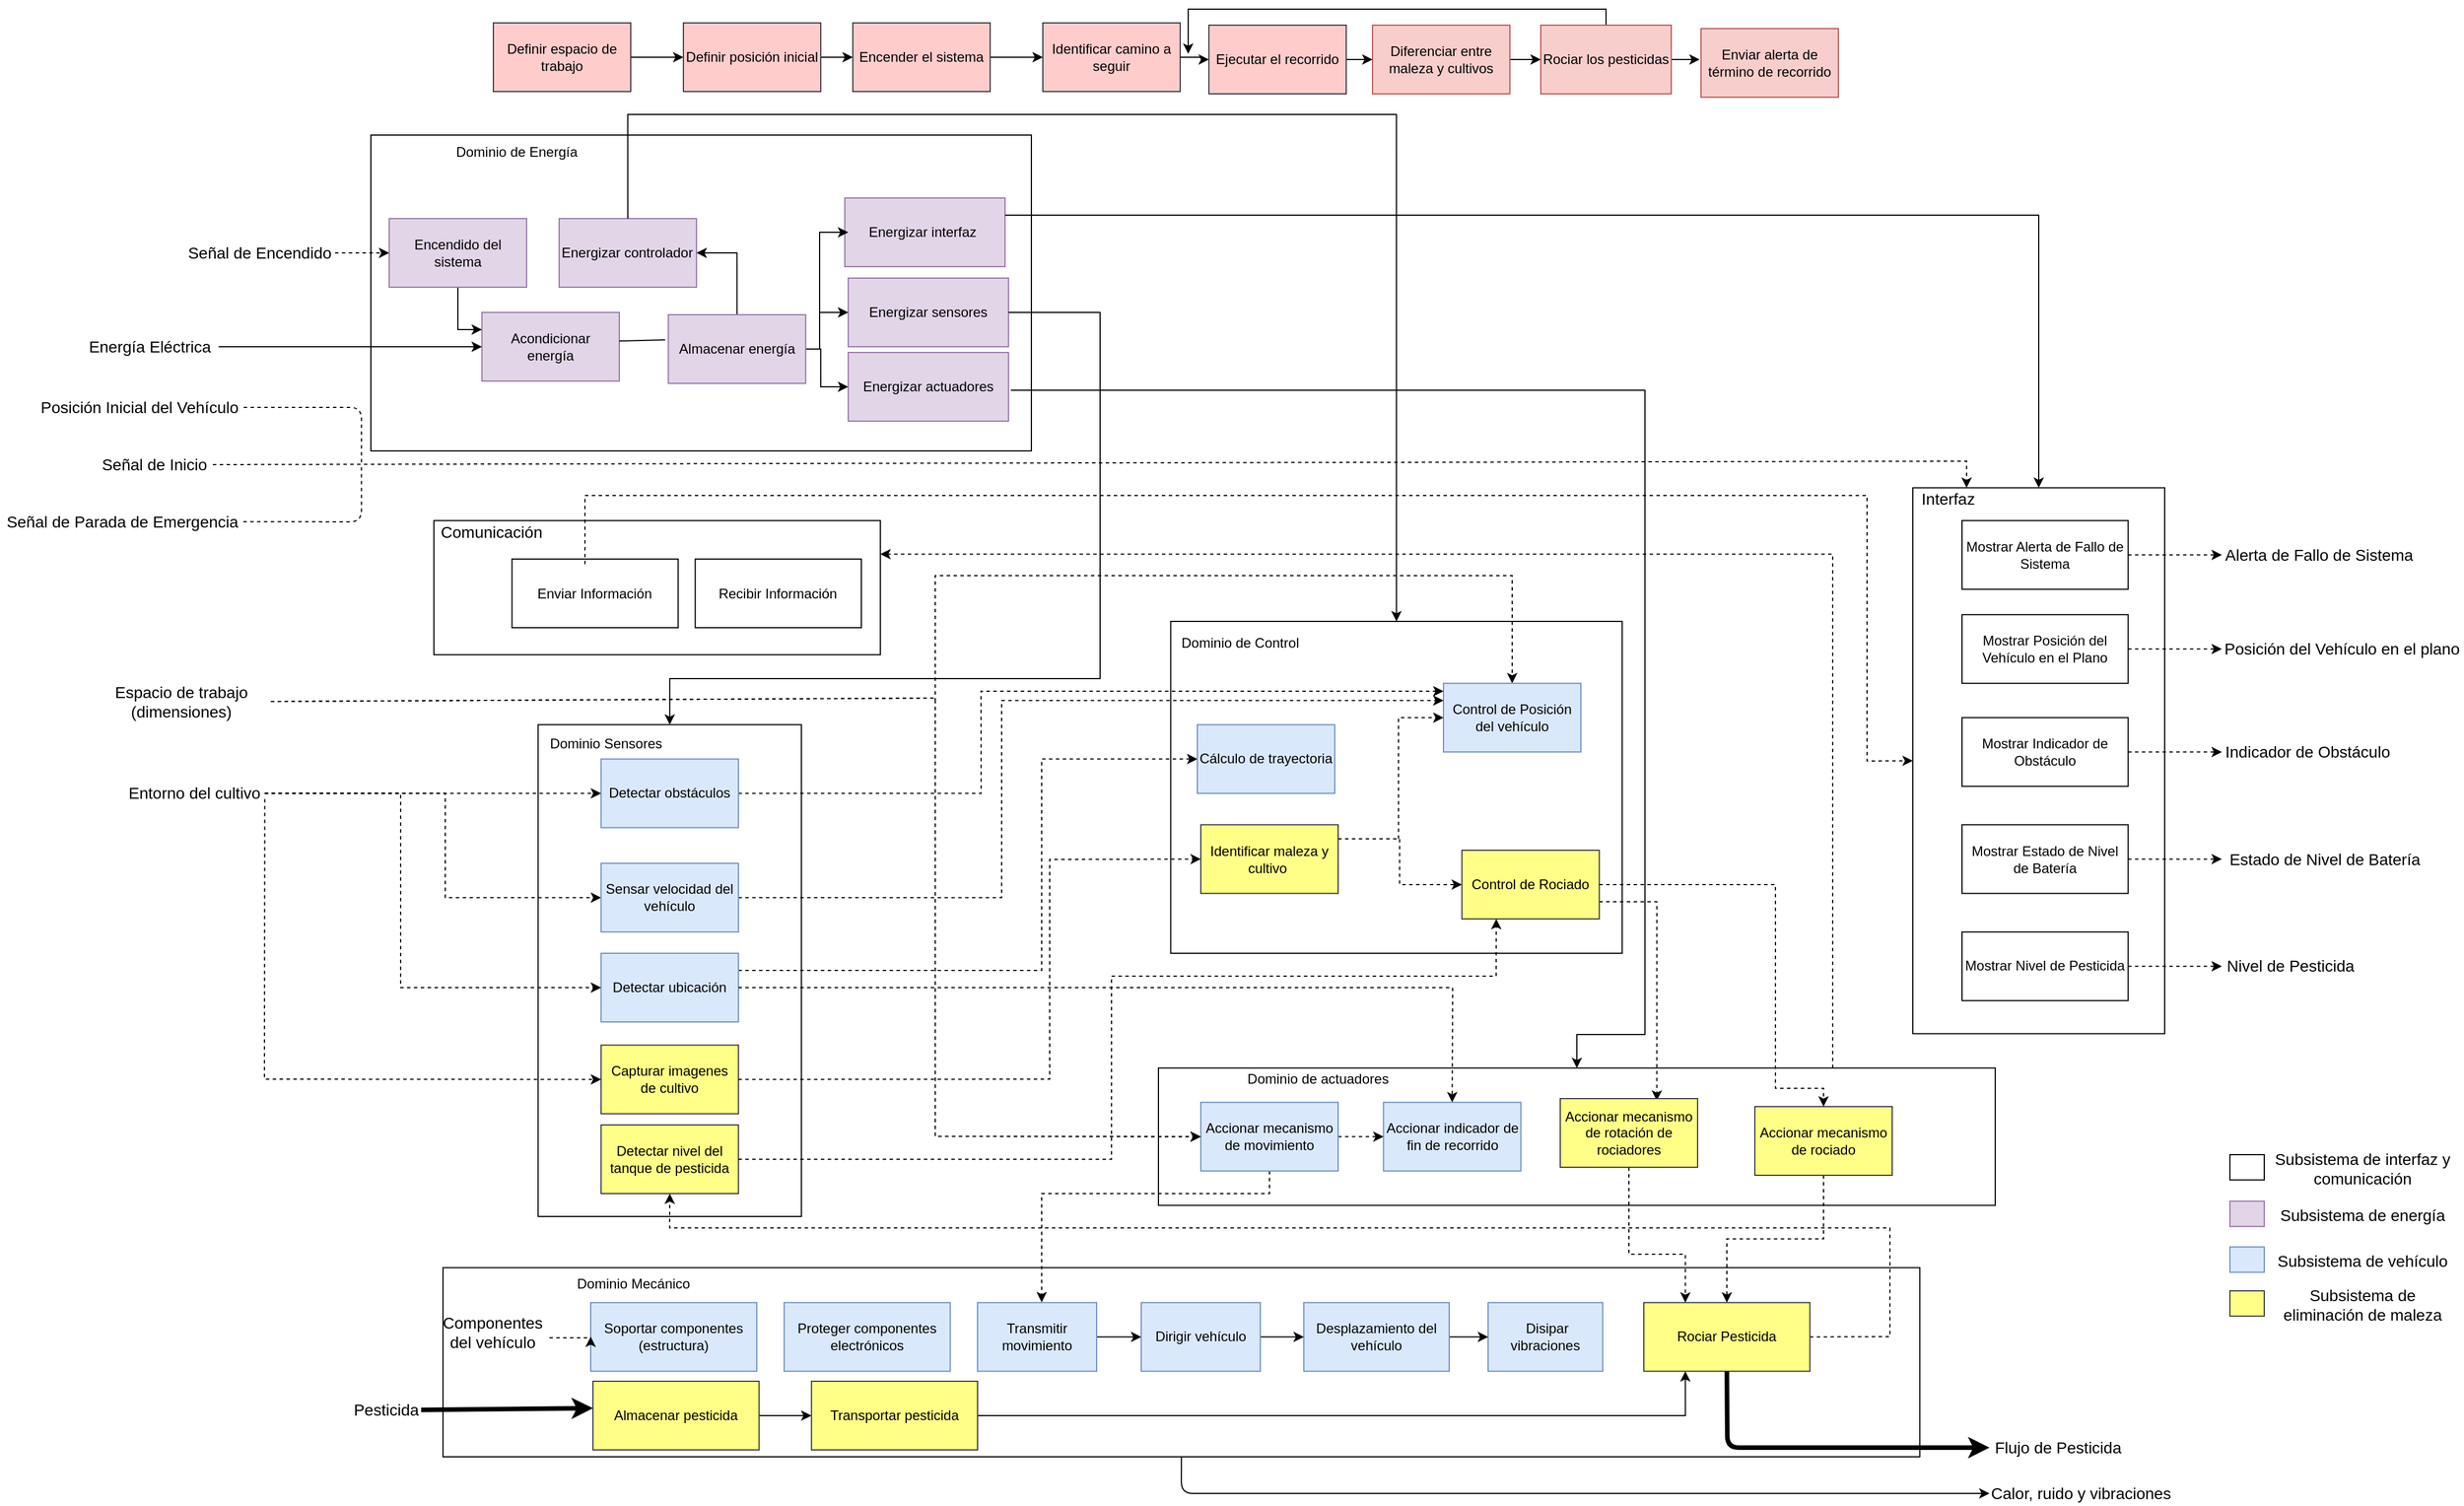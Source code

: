 <mxfile>
    <diagram id="xcDmyZvfscCThR9mes15" name="Page-1">
        <mxGraphModel dx="5467" dy="3440" grid="0" gridSize="10" guides="1" tooltips="1" connect="1" arrows="1" fold="1" page="1" pageScale="1" pageWidth="2336" pageHeight="1654" math="0" shadow="0">
            <root>
                <mxCell id="0"/>
                <mxCell id="1" parent="0"/>
                <mxCell id="22" value="" style="whiteSpace=wrap;html=1;fillColor=none;fontColor=#000000;" parent="1" vertex="1">
                    <mxGeometry x="446" y="1314.76" width="1290.12" height="165.24" as="geometry"/>
                </mxCell>
                <mxCell id="GMVJKWx3nVJiayQFcU2y-21" value="" style="rounded=0;whiteSpace=wrap;html=1;fontColor=#000000;" parent="1" vertex="1">
                    <mxGeometry x="1081.72" y="750" width="394.4" height="290" as="geometry"/>
                </mxCell>
                <mxCell id="137" style="edgeStyle=orthogonalEdgeStyle;rounded=0;orthogonalLoop=1;jettySize=auto;html=1;entryX=1;entryY=0.25;entryDx=0;entryDy=0;endArrow=classic;endFill=1;dashed=1;fontColor=#000000;" parent="1" source="2" target="xQzbbyP8b-qCSZpWFhyt-74" edge="1">
                    <mxGeometry relative="1" as="geometry">
                        <Array as="points">
                            <mxPoint x="1660" y="691"/>
                        </Array>
                    </mxGeometry>
                </mxCell>
                <mxCell id="2" value="" style="rounded=0;whiteSpace=wrap;html=1;fontColor=#000000;" parent="1" vertex="1">
                    <mxGeometry x="1071" y="1140.26" width="731" height="120" as="geometry"/>
                </mxCell>
                <mxCell id="87" style="edgeStyle=orthogonalEdgeStyle;rounded=0;orthogonalLoop=1;jettySize=auto;html=1;dashed=1;strokeWidth=1;endArrow=classic;endFill=1;entryX=0.5;entryY=0;entryDx=0;entryDy=0;fontColor=#000000;" parent="1" target="3" edge="1">
                    <mxGeometry relative="1" as="geometry">
                        <Array as="points">
                            <mxPoint x="876" y="710"/>
                            <mxPoint x="1380" y="710"/>
                        </Array>
                        <mxPoint x="876" y="820" as="sourcePoint"/>
                    </mxGeometry>
                </mxCell>
                <mxCell id="3" value="Control de Posición del vehículo" style="rounded=0;whiteSpace=wrap;html=1;fillColor=#dae8fc;strokeColor=#6c8ebf;fontColor=#000000;" parent="1" vertex="1">
                    <mxGeometry x="1320.0" y="804.12" width="120" height="60" as="geometry"/>
                </mxCell>
                <mxCell id="6" style="edgeStyle=orthogonalEdgeStyle;rounded=0;orthogonalLoop=1;jettySize=auto;html=1;entryX=0;entryY=0.5;entryDx=0;entryDy=0;dashed=1;fontColor=#000000;" parent="1" target="3" edge="1">
                    <mxGeometry relative="1" as="geometry">
                        <mxPoint x="1280.72" y="940" as="sourcePoint"/>
                        <Array as="points">
                            <mxPoint x="1281" y="834"/>
                        </Array>
                    </mxGeometry>
                </mxCell>
                <mxCell id="8" style="edgeStyle=orthogonalEdgeStyle;rounded=0;orthogonalLoop=1;jettySize=auto;html=1;entryX=0;entryY=0.5;entryDx=0;entryDy=0;dashed=1;fontColor=#000000;" parent="1" source="9" target="12" edge="1">
                    <mxGeometry relative="1" as="geometry">
                        <Array as="points">
                            <mxPoint x="1281.72" y="940"/>
                            <mxPoint x="1281.72" y="980"/>
                        </Array>
                    </mxGeometry>
                </mxCell>
                <mxCell id="9" value="Identificar maleza y cultivo&amp;nbsp;" style="rounded=0;whiteSpace=wrap;html=1;fillColor=#ffff88;strokeColor=#36393d;fontColor=#000000;" parent="1" vertex="1">
                    <mxGeometry x="1108" y="927.71" width="120" height="60" as="geometry"/>
                </mxCell>
                <mxCell id="11" value="Dominio de Control&lt;br&gt;" style="text;html=1;align=center;verticalAlign=middle;resizable=0;points=[];autosize=1;fontColor=#000000;" parent="1" vertex="1">
                    <mxGeometry x="1081.72" y="759.15" width="120" height="20" as="geometry"/>
                </mxCell>
                <mxCell id="170" style="edgeStyle=orthogonalEdgeStyle;rounded=0;orthogonalLoop=1;jettySize=auto;html=1;exitX=1;exitY=0.75;exitDx=0;exitDy=0;entryX=0.703;entryY=0.031;entryDx=0;entryDy=0;entryPerimeter=0;dashed=1;fontColor=#000000;" parent="1" source="12" target="166" edge="1">
                    <mxGeometry relative="1" as="geometry"/>
                </mxCell>
                <mxCell id="12" value="Control de Rociado" style="rounded=0;whiteSpace=wrap;html=1;fillColor=#ffff88;strokeColor=#36393d;fontColor=#000000;" parent="1" vertex="1">
                    <mxGeometry x="1336.12" y="950" width="120" height="60" as="geometry"/>
                </mxCell>
                <mxCell id="TbavfHPHpZ2KASNAtm9h-14" value="" style="rounded=0;whiteSpace=wrap;html=1;fontColor=#000000;" parent="1" vertex="1">
                    <mxGeometry x="383" y="325" width="577" height="276" as="geometry"/>
                </mxCell>
                <mxCell id="TbavfHPHpZ2KASNAtm9h-15" value="" style="rounded=0;whiteSpace=wrap;html=1;fillColor=#e1d5e7;strokeColor=#9673a6;fontColor=#000000;" parent="1" vertex="1">
                    <mxGeometry x="480.0" y="480" width="120" height="60" as="geometry"/>
                </mxCell>
                <mxCell id="207" style="edgeStyle=orthogonalEdgeStyle;rounded=0;orthogonalLoop=1;jettySize=auto;html=1;entryX=0;entryY=0.5;entryDx=0;entryDy=0;fontColor=#000000;" parent="1" source="14" target="206" edge="1">
                    <mxGeometry relative="1" as="geometry"/>
                </mxCell>
                <mxCell id="14" value="Almacenar pesticida" style="rounded=0;whiteSpace=wrap;html=1;fillColor=#ffff88;strokeColor=#36393d;fontColor=#000000;" parent="1" vertex="1">
                    <mxGeometry x="577.003" y="1414" width="145.116" height="60" as="geometry"/>
                </mxCell>
                <mxCell id="16" value="&amp;nbsp;Disipar vibraciones" style="rounded=0;whiteSpace=wrap;html=1;fillColor=#dae8fc;strokeColor=#6c8ebf;fontColor=#000000;" parent="1" vertex="1">
                    <mxGeometry x="1359" y="1345.26" width="100.12" height="60" as="geometry"/>
                </mxCell>
                <mxCell id="17" value="Dominio Mecánico" style="text;html=1;align=center;verticalAlign=middle;resizable=0;points=[];autosize=1;fontColor=#000000;" parent="1" vertex="1">
                    <mxGeometry x="557.44" y="1319" width="110" height="20" as="geometry"/>
                </mxCell>
                <mxCell id="TbavfHPHpZ2KASNAtm9h-18" value="Acondicionar energía" style="text;html=1;align=center;verticalAlign=middle;whiteSpace=wrap;rounded=0;fontColor=#000000;" parent="1" vertex="1">
                    <mxGeometry x="490.0" y="480" width="100" height="60" as="geometry"/>
                </mxCell>
                <mxCell id="AOyavi5wDvOweeHl5Daa-19" value="Energizar controlador" style="rounded=0;whiteSpace=wrap;html=1;fillColor=#e1d5e7;strokeColor=#9673a6;fontColor=#000000;" parent="1" vertex="1">
                    <mxGeometry x="547.44" y="398" width="120" height="60" as="geometry"/>
                </mxCell>
                <mxCell id="AOyavi5wDvOweeHl5Daa-20" value="" style="rounded=0;whiteSpace=wrap;html=1;fillColor=#e1d5e7;strokeColor=#9673a6;fontColor=#000000;" parent="1" vertex="1">
                    <mxGeometry x="797.0" y="380" width="140" height="60" as="geometry"/>
                </mxCell>
                <mxCell id="AOyavi5wDvOweeHl5Daa-21" value="" style="rounded=0;whiteSpace=wrap;html=1;fillColor=#e1d5e7;strokeColor=#9673a6;fontColor=#000000;" parent="1" vertex="1">
                    <mxGeometry x="800.0" y="515" width="140" height="60" as="geometry"/>
                </mxCell>
                <mxCell id="GMVJKWx3nVJiayQFcU2y-22" value="Dominio de actuadores" style="text;html=1;align=center;verticalAlign=middle;resizable=0;points=[];autosize=1;fontColor=#000000;" parent="1" vertex="1">
                    <mxGeometry x="1140.0" y="1140.26" width="140" height="20" as="geometry"/>
                </mxCell>
                <mxCell id="203" style="edgeStyle=orthogonalEdgeStyle;rounded=0;orthogonalLoop=1;jettySize=auto;html=1;fontColor=#000000;" parent="1" source="21" target="202" edge="1">
                    <mxGeometry relative="1" as="geometry"/>
                </mxCell>
                <mxCell id="21" value="Transmitir movimiento" style="rounded=0;whiteSpace=wrap;html=1;fillColor=#dae8fc;strokeColor=#6c8ebf;fontColor=#000000;" parent="1" vertex="1">
                    <mxGeometry x="913" y="1345.26" width="104" height="60" as="geometry"/>
                </mxCell>
                <mxCell id="AOyavi5wDvOweeHl5Daa-27" value="" style="endArrow=none;html=1;fontColor=#000000;" parent="1" edge="1">
                    <mxGeometry width="50" height="50" relative="1" as="geometry">
                        <mxPoint x="600.0" y="505" as="sourcePoint"/>
                        <mxPoint x="640.0" y="504" as="targetPoint"/>
                    </mxGeometry>
                </mxCell>
                <mxCell id="AOyavi5wDvOweeHl5Daa-28" value="Energizar interfaz" style="text;html=1;align=center;verticalAlign=middle;whiteSpace=wrap;rounded=0;fontColor=#000000;" parent="1" vertex="1">
                    <mxGeometry x="800.0" y="380" width="130" height="60" as="geometry"/>
                </mxCell>
                <mxCell id="AOyavi5wDvOweeHl5Daa-30" value="Energizar actuadores" style="text;html=1;align=center;verticalAlign=middle;whiteSpace=wrap;rounded=0;fontColor=#000000;" parent="1" vertex="1">
                    <mxGeometry x="810.0" y="520" width="120" height="50" as="geometry"/>
                </mxCell>
                <mxCell id="AOyavi5wDvOweeHl5Daa-35" value="" style="rounded=0;whiteSpace=wrap;html=1;fontColor=#000000;" parent="1" vertex="1">
                    <mxGeometry x="800.0" y="450" width="140" height="60" as="geometry"/>
                </mxCell>
                <mxCell id="AOyavi5wDvOweeHl5Daa-36" value="Energizar sensores" style="text;html=1;strokeColor=#9673a6;fillColor=#e1d5e7;align=center;verticalAlign=middle;whiteSpace=wrap;rounded=0;fontColor=#000000;" parent="1" vertex="1">
                    <mxGeometry x="800.0" y="450" width="140" height="60" as="geometry"/>
                </mxCell>
                <mxCell id="168" style="edgeStyle=orthogonalEdgeStyle;rounded=0;orthogonalLoop=1;jettySize=auto;html=1;dashed=1;fontColor=#000000;" parent="1" source="GMVJKWx3nVJiayQFcU2y-32" target="50" edge="1">
                    <mxGeometry relative="1" as="geometry"/>
                </mxCell>
                <mxCell id="GMVJKWx3nVJiayQFcU2y-32" value="Accionar mecanismo de rociado" style="rounded=0;whiteSpace=wrap;html=1;fillColor=#ffff88;strokeColor=#36393d;fontColor=#000000;" parent="1" vertex="1">
                    <mxGeometry x="1592" y="1174" width="120" height="60" as="geometry"/>
                </mxCell>
                <mxCell id="174" style="edgeStyle=orthogonalEdgeStyle;rounded=0;orthogonalLoop=1;jettySize=auto;html=1;entryX=0;entryY=0.5;entryDx=0;entryDy=0;fontColor=#000000;" parent="1" source="AOyavi5wDvOweeHl5Daa-37" target="AOyavi5wDvOweeHl5Daa-28" edge="1">
                    <mxGeometry relative="1" as="geometry">
                        <Array as="points">
                            <mxPoint x="775" y="512"/>
                            <mxPoint x="775" y="410"/>
                        </Array>
                    </mxGeometry>
                </mxCell>
                <mxCell id="175" style="edgeStyle=orthogonalEdgeStyle;rounded=0;orthogonalLoop=1;jettySize=auto;html=1;exitX=1;exitY=0.5;exitDx=0;exitDy=0;entryX=0;entryY=0.5;entryDx=0;entryDy=0;fontColor=#000000;" parent="1" source="AOyavi5wDvOweeHl5Daa-37" target="AOyavi5wDvOweeHl5Daa-36" edge="1">
                    <mxGeometry relative="1" as="geometry">
                        <Array as="points">
                            <mxPoint x="775" y="512"/>
                            <mxPoint x="775" y="480"/>
                        </Array>
                    </mxGeometry>
                </mxCell>
                <mxCell id="176" style="edgeStyle=orthogonalEdgeStyle;rounded=0;orthogonalLoop=1;jettySize=auto;html=1;exitX=1;exitY=0.5;exitDx=0;exitDy=0;entryX=0;entryY=0.5;entryDx=0;entryDy=0;fontColor=#000000;" parent="1" source="AOyavi5wDvOweeHl5Daa-37" target="AOyavi5wDvOweeHl5Daa-21" edge="1">
                    <mxGeometry relative="1" as="geometry">
                        <Array as="points">
                            <mxPoint x="776" y="512"/>
                            <mxPoint x="776" y="545"/>
                        </Array>
                    </mxGeometry>
                </mxCell>
                <mxCell id="177" style="edgeStyle=orthogonalEdgeStyle;rounded=0;orthogonalLoop=1;jettySize=auto;html=1;exitX=0.5;exitY=0;exitDx=0;exitDy=0;entryX=1;entryY=0.5;entryDx=0;entryDy=0;fontColor=#000000;" parent="1" source="AOyavi5wDvOweeHl5Daa-37" target="AOyavi5wDvOweeHl5Daa-19" edge="1">
                    <mxGeometry relative="1" as="geometry"/>
                </mxCell>
                <mxCell id="AOyavi5wDvOweeHl5Daa-37" value="Almacenar energía" style="text;html=1;strokeColor=#9673a6;fillColor=#e1d5e7;align=center;verticalAlign=middle;whiteSpace=wrap;rounded=0;fontColor=#000000;" parent="1" vertex="1">
                    <mxGeometry x="642.83" y="482" width="120" height="60" as="geometry"/>
                </mxCell>
                <mxCell id="GMVJKWx3nVJiayQFcU2y-33" value="Accionar indicador de fin de recorrido" style="rounded=0;whiteSpace=wrap;html=1;fillColor=#dae8fc;strokeColor=#6c8ebf;fontColor=#000000;" parent="1" vertex="1">
                    <mxGeometry x="1267.61" y="1170.26" width="120" height="60" as="geometry"/>
                </mxCell>
                <mxCell id="AOyavi5wDvOweeHl5Daa-41" value="Dominio de Energía" style="text;html=1;align=center;verticalAlign=middle;resizable=0;points=[];autosize=1;fontColor=#000000;" parent="1" vertex="1">
                    <mxGeometry x="450.0" y="330" width="120" height="20" as="geometry"/>
                </mxCell>
                <mxCell id="AOyavi5wDvOweeHl5Daa-45" style="edgeStyle=orthogonalEdgeStyle;rounded=0;orthogonalLoop=1;jettySize=auto;html=1;entryX=0.5;entryY=0;entryDx=0;entryDy=0;exitX=1;exitY=0.25;exitDx=0;exitDy=0;fontColor=#000000;" parent="1" source="AOyavi5wDvOweeHl5Daa-20" target="95" edge="1">
                    <mxGeometry relative="1" as="geometry">
                        <mxPoint x="931.61" y="295" as="sourcePoint"/>
                        <mxPoint x="1041.61" y="295" as="targetPoint"/>
                    </mxGeometry>
                </mxCell>
                <mxCell id="xQzbbyP8b-qCSZpWFhyt-74" value="" style="rounded=0;whiteSpace=wrap;html=1;strokeWidth=1;glass=0;fontColor=#000000;" parent="1" vertex="1">
                    <mxGeometry x="438.06" y="661.89" width="390" height="117.26" as="geometry"/>
                </mxCell>
                <mxCell id="xQzbbyP8b-qCSZpWFhyt-81" value="&lt;font style=&quot;font-size: 14px&quot;&gt;Comunicación&lt;/font&gt;" style="text;html=1;strokeColor=none;fillColor=none;align=center;verticalAlign=middle;whiteSpace=wrap;rounded=0;fontColor=#000000;" parent="1" vertex="1">
                    <mxGeometry x="438.06" y="661.89" width="100.91" height="20" as="geometry"/>
                </mxCell>
                <mxCell id="xQzbbyP8b-qCSZpWFhyt-82" value="Enviar Información" style="rounded=0;whiteSpace=wrap;html=1;fontColor=#000000;" parent="1" vertex="1">
                    <mxGeometry x="506.275" y="695.52" width="145.116" height="60" as="geometry"/>
                </mxCell>
                <mxCell id="xQzbbyP8b-qCSZpWFhyt-85" value="Recibir Información" style="rounded=0;whiteSpace=wrap;html=1;fontColor=#000000;" parent="1" vertex="1">
                    <mxGeometry x="666.333" y="695.52" width="145.116" height="60" as="geometry"/>
                </mxCell>
                <mxCell id="AOyavi5wDvOweeHl5Daa-46" style="edgeStyle=orthogonalEdgeStyle;rounded=0;orthogonalLoop=1;jettySize=auto;html=1;entryX=0.5;entryY=0;entryDx=0;entryDy=0;exitX=1;exitY=0.5;exitDx=0;exitDy=0;fontColor=#000000;" parent="1" source="AOyavi5wDvOweeHl5Daa-36" target="xQzbbyP8b-qCSZpWFhyt-102" edge="1">
                    <mxGeometry relative="1" as="geometry">
                        <mxPoint x="1000" y="380" as="sourcePoint"/>
                        <mxPoint x="1045.11" y="370" as="targetPoint"/>
                        <Array as="points">
                            <mxPoint x="1020" y="800"/>
                            <mxPoint x="644" y="800"/>
                        </Array>
                    </mxGeometry>
                </mxCell>
                <mxCell id="AOyavi5wDvOweeHl5Daa-47" style="edgeStyle=orthogonalEdgeStyle;rounded=0;orthogonalLoop=1;jettySize=auto;html=1;entryX=0.5;entryY=0;entryDx=0;entryDy=0;fontColor=#000000;" parent="1" target="2" edge="1">
                    <mxGeometry relative="1" as="geometry">
                        <mxPoint x="942" y="548" as="sourcePoint"/>
                        <mxPoint x="1045.11" y="430" as="targetPoint"/>
                        <Array as="points">
                            <mxPoint x="1496" y="548"/>
                            <mxPoint x="1496" y="1111"/>
                            <mxPoint x="1437" y="1111"/>
                        </Array>
                    </mxGeometry>
                </mxCell>
                <mxCell id="AOyavi5wDvOweeHl5Daa-48" style="edgeStyle=orthogonalEdgeStyle;rounded=0;orthogonalLoop=1;jettySize=auto;html=1;exitX=0.5;exitY=0;exitDx=0;exitDy=0;entryX=0.5;entryY=0;entryDx=0;entryDy=0;fontColor=#000000;" parent="1" source="AOyavi5wDvOweeHl5Daa-19" target="GMVJKWx3nVJiayQFcU2y-21" edge="1">
                    <mxGeometry relative="1" as="geometry">
                        <mxPoint x="945.11" y="440" as="sourcePoint"/>
                        <mxPoint x="602.11" y="200" as="targetPoint"/>
                        <Array as="points">
                            <mxPoint x="607" y="307"/>
                            <mxPoint x="1279" y="307"/>
                        </Array>
                    </mxGeometry>
                </mxCell>
                <mxCell id="xQzbbyP8b-qCSZpWFhyt-123" value="" style="edgeStyle=orthogonalEdgeStyle;rounded=0;orthogonalLoop=1;jettySize=auto;html=1;fontColor=#000000;" parent="1" source="AOyavi5wDvOweeHl5Daa-57" target="AOyavi5wDvOweeHl5Daa-62" edge="1">
                    <mxGeometry relative="1" as="geometry"/>
                </mxCell>
                <mxCell id="AOyavi5wDvOweeHl5Daa-51" value="Identificar camino a seguir" style="rounded=0;whiteSpace=wrap;html=1;fillColor=#ffcccc;strokeColor=#36393d;fontColor=#000000;" parent="1" vertex="1">
                    <mxGeometry x="970" y="227" width="120" height="60" as="geometry"/>
                </mxCell>
                <mxCell id="xQzbbyP8b-qCSZpWFhyt-102" value="" style="rounded=0;whiteSpace=wrap;html=1;fontColor=#000000;" parent="1" vertex="1">
                    <mxGeometry x="529.1" y="840.26" width="230" height="429.74" as="geometry"/>
                </mxCell>
                <mxCell id="xQzbbyP8b-qCSZpWFhyt-103" value="Dominio Sensores" style="text;html=1;strokeColor=none;fillColor=none;align=center;verticalAlign=middle;whiteSpace=wrap;rounded=0;fontColor=#000000;" parent="1" vertex="1">
                    <mxGeometry x="535.4" y="846.59" width="107.43" height="20" as="geometry"/>
                </mxCell>
                <mxCell id="xQzbbyP8b-qCSZpWFhyt-104" value="Capturar imagenes de cultivo" style="rounded=0;whiteSpace=wrap;html=1;fillColor=#ffff88;strokeColor=#36393d;fontColor=#000000;" parent="1" vertex="1">
                    <mxGeometry x="584.1" y="1120.26" width="120" height="60" as="geometry"/>
                </mxCell>
                <mxCell id="194" style="edgeStyle=orthogonalEdgeStyle;rounded=0;orthogonalLoop=1;jettySize=auto;html=1;exitX=1;exitY=0.25;exitDx=0;exitDy=0;entryX=0;entryY=0.5;entryDx=0;entryDy=0;dashed=1;fontColor=#000000;" parent="1" source="xQzbbyP8b-qCSZpWFhyt-105" target="191" edge="1">
                    <mxGeometry relative="1" as="geometry">
                        <Array as="points">
                            <mxPoint x="969" y="1055"/>
                            <mxPoint x="969" y="870"/>
                        </Array>
                    </mxGeometry>
                </mxCell>
                <mxCell id="xQzbbyP8b-qCSZpWFhyt-105" value="Detectar ubicación" style="rounded=0;whiteSpace=wrap;html=1;fillColor=#dae8fc;strokeColor=#6c8ebf;fontColor=#000000;" parent="1" vertex="1">
                    <mxGeometry x="584.1" y="1040" width="120" height="60" as="geometry"/>
                </mxCell>
                <mxCell id="xQzbbyP8b-qCSZpWFhyt-106" value="" style="endArrow=classic;html=1;dashed=1;exitX=1;exitY=0.5;exitDx=0;exitDy=0;rounded=0;endFill=1;fontColor=#000000;" parent="1" source="74" edge="1">
                    <mxGeometry width="50" height="50" relative="1" as="geometry">
                        <mxPoint x="726.12" y="900.26" as="sourcePoint"/>
                        <mxPoint x="1320" y="811" as="targetPoint"/>
                        <Array as="points">
                            <mxPoint x="916.12" y="900.26"/>
                            <mxPoint x="916" y="811"/>
                        </Array>
                    </mxGeometry>
                </mxCell>
                <mxCell id="xQzbbyP8b-qCSZpWFhyt-107" value="" style="endArrow=classic;html=1;dashed=1;entryX=0.5;entryY=0;entryDx=0;entryDy=0;exitX=1;exitY=0.5;exitDx=0;exitDy=0;rounded=0;fontColor=#000000;" parent="1" source="xQzbbyP8b-qCSZpWFhyt-105" target="GMVJKWx3nVJiayQFcU2y-33" edge="1">
                    <mxGeometry width="50" height="50" relative="1" as="geometry">
                        <mxPoint x="719.1" y="1080.26" as="sourcePoint"/>
                        <mxPoint x="742.1" y="1080.26" as="targetPoint"/>
                        <Array as="points">
                            <mxPoint x="1328" y="1070"/>
                        </Array>
                    </mxGeometry>
                </mxCell>
                <mxCell id="xQzbbyP8b-qCSZpWFhyt-110" value="Detectar nivel del tanque de pesticida" style="rounded=0;whiteSpace=wrap;html=1;fillColor=#ffff88;strokeColor=#36393d;fontColor=#000000;" parent="1" vertex="1">
                    <mxGeometry x="584.1" y="1190" width="120" height="60" as="geometry"/>
                </mxCell>
                <mxCell id="xQzbbyP8b-qCSZpWFhyt-111" value="" style="endArrow=classic;html=1;dashed=1;exitX=1;exitY=0.5;exitDx=0;exitDy=0;entryX=0.25;entryY=1;entryDx=0;entryDy=0;rounded=0;fontColor=#000000;" parent="1" source="xQzbbyP8b-qCSZpWFhyt-110" target="12" edge="1">
                    <mxGeometry width="50" height="50" relative="1" as="geometry">
                        <mxPoint x="759.1" y="1170.26" as="sourcePoint"/>
                        <mxPoint x="1306.12" y="880.26" as="targetPoint"/>
                        <Array as="points">
                            <mxPoint x="1030" y="1220"/>
                            <mxPoint x="1030" y="1060"/>
                            <mxPoint x="1366" y="1060"/>
                        </Array>
                    </mxGeometry>
                </mxCell>
                <mxCell id="xQzbbyP8b-qCSZpWFhyt-112" value="" style="endArrow=classic;html=1;dashed=1;entryX=0;entryY=0.5;entryDx=0;entryDy=0;exitX=1;exitY=0.75;exitDx=0;exitDy=0;rounded=0;fontColor=#000000;" parent="1" source="68" target="xQzbbyP8b-qCSZpWFhyt-104" edge="1">
                    <mxGeometry width="50" height="50" relative="1" as="geometry">
                        <mxPoint x="382" y="1150" as="sourcePoint"/>
                        <mxPoint x="559.1" y="990.26" as="targetPoint"/>
                        <Array as="points">
                            <mxPoint x="290" y="1150"/>
                        </Array>
                    </mxGeometry>
                </mxCell>
                <mxCell id="xQzbbyP8b-qCSZpWFhyt-115" value="" style="endArrow=classic;html=1;dashed=1;entryX=0.5;entryY=1;entryDx=0;entryDy=0;exitX=1;exitY=0.5;exitDx=0;exitDy=0;rounded=0;fontColor=#000000;" parent="1" source="50" target="xQzbbyP8b-qCSZpWFhyt-110" edge="1">
                    <mxGeometry width="50" height="50" relative="1" as="geometry">
                        <mxPoint x="471.67" y="1170.26" as="sourcePoint"/>
                        <mxPoint x="559.1" y="1170.26" as="targetPoint"/>
                        <Array as="points">
                            <mxPoint x="1710" y="1375"/>
                            <mxPoint x="1710" y="1280"/>
                            <mxPoint x="644" y="1280"/>
                        </Array>
                    </mxGeometry>
                </mxCell>
                <mxCell id="164" style="edgeStyle=orthogonalEdgeStyle;rounded=0;orthogonalLoop=1;jettySize=auto;html=1;exitX=1;exitY=0.5;exitDx=0;exitDy=0;endArrow=classic;endFill=1;fontColor=#000000;" parent="1" source="AOyavi5wDvOweeHl5Daa-58" edge="1">
                    <mxGeometry relative="1" as="geometry">
                        <mxPoint x="1543.771" y="258.857" as="targetPoint"/>
                    </mxGeometry>
                </mxCell>
                <mxCell id="165" style="edgeStyle=orthogonalEdgeStyle;rounded=0;orthogonalLoop=1;jettySize=auto;html=1;endArrow=classic;endFill=1;fontColor=#000000;" parent="1" source="AOyavi5wDvOweeHl5Daa-58" edge="1">
                    <mxGeometry relative="1" as="geometry">
                        <mxPoint x="1097" y="254" as="targetPoint"/>
                        <Array as="points">
                            <mxPoint x="1462" y="215"/>
                            <mxPoint x="1097" y="215"/>
                        </Array>
                    </mxGeometry>
                </mxCell>
                <mxCell id="AOyavi5wDvOweeHl5Daa-58" value="&lt;span&gt;Rociar los pesticidas&lt;/span&gt;" style="rounded=0;whiteSpace=wrap;html=1;fillColor=#f8cecc;strokeColor=#b85450;fontColor=#000000;" parent="1" vertex="1">
                    <mxGeometry x="1405" y="229" width="114" height="60" as="geometry"/>
                </mxCell>
                <mxCell id="xQzbbyP8b-qCSZpWFhyt-125" value="" style="edgeStyle=orthogonalEdgeStyle;rounded=0;orthogonalLoop=1;jettySize=auto;html=1;fontColor=#000000;" parent="1" source="AOyavi5wDvOweeHl5Daa-62" target="AOyavi5wDvOweeHl5Daa-58" edge="1">
                    <mxGeometry relative="1" as="geometry"/>
                </mxCell>
                <mxCell id="AOyavi5wDvOweeHl5Daa-62" value="Diferenciar entre maleza y cultivos" style="rounded=0;whiteSpace=wrap;html=1;fillColor=#f8cecc;strokeColor=#b85450;fontColor=#000000;" parent="1" vertex="1">
                    <mxGeometry x="1258" y="229" width="120" height="60" as="geometry"/>
                </mxCell>
                <mxCell id="xQzbbyP8b-qCSZpWFhyt-118" value="Enviar alerta de término de recorrido" style="rounded=0;whiteSpace=wrap;html=1;fillColor=#f8cecc;strokeColor=#b85450;fontColor=#000000;" parent="1" vertex="1">
                    <mxGeometry x="1545" y="232" width="120" height="60" as="geometry"/>
                </mxCell>
                <mxCell id="38" value="" style="edgeStyle=orthogonalEdgeStyle;rounded=0;orthogonalLoop=1;jettySize=auto;html=1;fontColor=#000000;" parent="1" source="34" target="37" edge="1">
                    <mxGeometry relative="1" as="geometry"/>
                </mxCell>
                <mxCell id="34" value="Definir espacio de trabajo" style="rounded=0;whiteSpace=wrap;html=1;fillColor=#ffcccc;strokeColor=#36393d;fontColor=#000000;" parent="1" vertex="1">
                    <mxGeometry x="490.0" y="227" width="120" height="60" as="geometry"/>
                </mxCell>
                <mxCell id="40" value="" style="edgeStyle=orthogonalEdgeStyle;rounded=0;orthogonalLoop=1;jettySize=auto;html=1;fontColor=#000000;" parent="1" source="37" target="39" edge="1">
                    <mxGeometry relative="1" as="geometry"/>
                </mxCell>
                <mxCell id="37" value="Definir posición inicial" style="rounded=0;whiteSpace=wrap;html=1;fillColor=#ffcccc;strokeColor=#36393d;fontColor=#000000;" parent="1" vertex="1">
                    <mxGeometry x="656" y="227" width="120" height="60" as="geometry"/>
                </mxCell>
                <mxCell id="41" value="" style="edgeStyle=orthogonalEdgeStyle;rounded=0;orthogonalLoop=1;jettySize=auto;html=1;fontColor=#000000;" parent="1" source="39" target="AOyavi5wDvOweeHl5Daa-51" edge="1">
                    <mxGeometry relative="1" as="geometry"/>
                </mxCell>
                <mxCell id="39" value="Encender el sistema" style="rounded=0;whiteSpace=wrap;html=1;fillColor=#ffcccc;strokeColor=#36393d;fontColor=#000000;" parent="1" vertex="1">
                    <mxGeometry x="804" y="227" width="120" height="60" as="geometry"/>
                </mxCell>
                <mxCell id="AOyavi5wDvOweeHl5Daa-57" value="&lt;span&gt;Ejecutar el recorrido&lt;/span&gt;" style="rounded=0;whiteSpace=wrap;html=1;fillColor=#ffcccc;strokeColor=#36393d;fontColor=#000000;" parent="1" vertex="1">
                    <mxGeometry x="1115.06" y="229" width="120" height="60" as="geometry"/>
                </mxCell>
                <mxCell id="42" value="" style="edgeStyle=orthogonalEdgeStyle;rounded=0;orthogonalLoop=1;jettySize=auto;html=1;fontColor=#000000;" parent="1" source="AOyavi5wDvOweeHl5Daa-51" target="AOyavi5wDvOweeHl5Daa-57" edge="1">
                    <mxGeometry relative="1" as="geometry">
                        <mxPoint x="1081.88" y="428" as="sourcePoint"/>
                        <mxPoint x="1326.12" y="428" as="targetPoint"/>
                    </mxGeometry>
                </mxCell>
                <mxCell id="43" value="" style="endArrow=none;html=1;dashed=1;exitX=1;exitY=0.5;exitDx=0;exitDy=0;endFill=0;fontColor=#000000;" parent="1" source="44" edge="1">
                    <mxGeometry width="50" height="50" relative="1" as="geometry">
                        <mxPoint x="240.17" y="573" as="sourcePoint"/>
                        <mxPoint x="374.75" y="613" as="targetPoint"/>
                        <Array as="points">
                            <mxPoint x="374.75" y="563"/>
                        </Array>
                    </mxGeometry>
                </mxCell>
                <mxCell id="44" value="&lt;font style=&quot;font-size: 14px&quot;&gt;Posición Inicial del Vehículo&lt;/font&gt;" style="text;html=1;strokeColor=none;fillColor=none;align=center;verticalAlign=middle;whiteSpace=wrap;rounded=0;glass=0;fontColor=#000000;" parent="1" vertex="1">
                    <mxGeometry x="90.17" y="553" width="181.7" height="20" as="geometry"/>
                </mxCell>
                <mxCell id="49" value="&lt;span style=&quot;font-size: 14px&quot;&gt;Espacio de trabajo (dimensiones)&lt;/span&gt;" style="text;html=1;strokeColor=none;fillColor=none;align=center;verticalAlign=middle;whiteSpace=wrap;rounded=0;glass=0;fontColor=#000000;" parent="1" vertex="1">
                    <mxGeometry x="139" y="810" width="156.6" height="20" as="geometry"/>
                </mxCell>
                <mxCell id="50" value="Rociar Pesticida" style="rounded=0;whiteSpace=wrap;html=1;fillColor=#ffff88;strokeColor=#36393d;fontColor=#000000;" parent="1" vertex="1">
                    <mxGeometry x="1495.003" y="1345.26" width="145.116" height="60" as="geometry"/>
                </mxCell>
                <mxCell id="58" value="&lt;font style=&quot;font-size: 14px&quot;&gt;Energía Eléctrica&lt;/font&gt;" style="text;html=1;strokeColor=none;fillColor=none;align=center;verticalAlign=middle;whiteSpace=wrap;rounded=0;glass=0;rotation=0;fontColor=#000000;" parent="1" vertex="1">
                    <mxGeometry x="130.0" y="500" width="120" height="20" as="geometry"/>
                </mxCell>
                <mxCell id="59" value="" style="endArrow=classic;html=1;entryX=0;entryY=0.5;entryDx=0;entryDy=0;exitX=1;exitY=0.5;exitDx=0;exitDy=0;rounded=0;fontColor=#000000;" parent="1" source="58" target="TbavfHPHpZ2KASNAtm9h-15" edge="1">
                    <mxGeometry width="50" height="50" relative="1" as="geometry">
                        <mxPoint x="265.11" y="268.82" as="sourcePoint"/>
                        <mxPoint x="393.41" y="269.06" as="targetPoint"/>
                    </mxGeometry>
                </mxCell>
                <mxCell id="61" value="" style="endArrow=classic;html=1;strokeWidth=4;exitX=1;exitY=0.5;exitDx=0;exitDy=0;entryX=0;entryY=0.392;entryDx=0;entryDy=0;entryPerimeter=0;fontColor=#000000;" parent="1" source="63" target="14" edge="1">
                    <mxGeometry width="50" height="50" relative="1" as="geometry">
                        <mxPoint x="461.65" y="1450.39" as="sourcePoint"/>
                        <mxPoint x="506.27" y="1438.74" as="targetPoint"/>
                    </mxGeometry>
                </mxCell>
                <mxCell id="180" style="edgeStyle=orthogonalEdgeStyle;rounded=0;orthogonalLoop=1;jettySize=auto;html=1;exitX=1;exitY=0.5;exitDx=0;exitDy=0;entryX=0;entryY=0.5;entryDx=0;entryDy=0;dashed=1;fontColor=#000000;" parent="1" source="62" target="179" edge="1">
                    <mxGeometry relative="1" as="geometry"/>
                </mxCell>
                <mxCell id="62" value="&lt;font style=&quot;font-size: 14px&quot;&gt;Señal de Encendido&lt;br&gt;&lt;/font&gt;" style="text;html=1;strokeColor=none;fillColor=none;align=center;verticalAlign=middle;whiteSpace=wrap;rounded=0;glass=0;fontColor=#000000;" parent="1" vertex="1">
                    <mxGeometry x="220.0" y="418" width="131.7" height="20" as="geometry"/>
                </mxCell>
                <mxCell id="63" value="&lt;font style=&quot;font-size: 14px&quot;&gt;Pesticida&lt;/font&gt;" style="text;html=1;strokeColor=none;fillColor=none;align=center;verticalAlign=middle;whiteSpace=wrap;rounded=0;glass=0;fontColor=#000000;" parent="1" vertex="1">
                    <mxGeometry x="366.0" y="1429" width="60.9" height="20" as="geometry"/>
                </mxCell>
                <mxCell id="64" value="" style="endArrow=classic;html=1;dashed=1;exitX=1;exitY=0.5;exitDx=0;exitDy=0;entryX=0.75;entryY=0;entryDx=0;entryDy=0;rounded=0;fontColor=#000000;" parent="1" source="65" target="96" edge="1">
                    <mxGeometry width="50" height="50" relative="1" as="geometry">
                        <mxPoint x="200.22" y="531.77" as="sourcePoint"/>
                        <mxPoint x="1690" y="520" as="targetPoint"/>
                        <Array as="points">
                            <mxPoint x="1777" y="610"/>
                        </Array>
                    </mxGeometry>
                </mxCell>
                <mxCell id="65" value="&lt;font style=&quot;font-size: 14px&quot;&gt;Señal de Inicio&lt;br&gt;&lt;/font&gt;" style="text;html=1;strokeColor=none;fillColor=none;align=center;verticalAlign=middle;whiteSpace=wrap;rounded=0;glass=0;fontColor=#000000;" parent="1" vertex="1">
                    <mxGeometry x="143.27" y="603" width="101.7" height="20" as="geometry"/>
                </mxCell>
                <mxCell id="66" value="" style="endArrow=none;html=1;dashed=1;exitX=1;exitY=0.5;exitDx=0;exitDy=0;endFill=0;fontColor=#000000;" parent="1" source="67" edge="1">
                    <mxGeometry width="50" height="50" relative="1" as="geometry">
                        <mxPoint x="232.84" y="671" as="sourcePoint"/>
                        <mxPoint x="374.75" y="613" as="targetPoint"/>
                        <Array as="points">
                            <mxPoint x="374.75" y="663"/>
                        </Array>
                    </mxGeometry>
                </mxCell>
                <mxCell id="67" value="&lt;font style=&quot;font-size: 14px&quot;&gt;Señal de Parada de Emergencia&lt;br&gt;&lt;/font&gt;" style="text;html=1;strokeColor=none;fillColor=none;align=center;verticalAlign=middle;whiteSpace=wrap;rounded=0;glass=0;fontColor=#000000;" parent="1" vertex="1">
                    <mxGeometry x="59.86" y="652.82" width="211.7" height="20" as="geometry"/>
                </mxCell>
                <mxCell id="188" style="edgeStyle=orthogonalEdgeStyle;rounded=0;orthogonalLoop=1;jettySize=auto;html=1;exitX=1;exitY=0.5;exitDx=0;exitDy=0;entryX=0;entryY=0.5;entryDx=0;entryDy=0;dashed=1;fontColor=#000000;" parent="1" source="68" target="150" edge="1">
                    <mxGeometry relative="1" as="geometry">
                        <Array as="points">
                            <mxPoint x="448" y="900"/>
                            <mxPoint x="448" y="991"/>
                        </Array>
                    </mxGeometry>
                </mxCell>
                <mxCell id="190" style="edgeStyle=orthogonalEdgeStyle;rounded=0;orthogonalLoop=1;jettySize=auto;html=1;exitX=1;exitY=0.5;exitDx=0;exitDy=0;entryX=0;entryY=0.5;entryDx=0;entryDy=0;dashed=1;fontColor=#000000;" parent="1" source="68" target="xQzbbyP8b-qCSZpWFhyt-105" edge="1">
                    <mxGeometry relative="1" as="geometry">
                        <Array as="points">
                            <mxPoint x="409" y="900"/>
                            <mxPoint x="409" y="1070"/>
                        </Array>
                    </mxGeometry>
                </mxCell>
                <mxCell id="68" value="&lt;font style=&quot;font-size: 14px&quot;&gt;Entorno del cultivo&lt;/font&gt;" style="text;html=1;strokeColor=none;fillColor=none;align=center;verticalAlign=middle;whiteSpace=wrap;rounded=0;glass=0;fontColor=#000000;" parent="1" vertex="1">
                    <mxGeometry x="168" y="890.26" width="122.29" height="20" as="geometry"/>
                </mxCell>
                <mxCell id="72" style="edgeStyle=orthogonalEdgeStyle;rounded=0;orthogonalLoop=1;jettySize=auto;html=1;dashed=1;fontColor=#000000;" parent="1" source="71" edge="1">
                    <mxGeometry relative="1" as="geometry">
                        <Array as="points">
                            <mxPoint x="1168" y="1250"/>
                            <mxPoint x="969" y="1250"/>
                            <mxPoint x="969" y="1345"/>
                        </Array>
                        <mxPoint x="969" y="1345" as="targetPoint"/>
                    </mxGeometry>
                </mxCell>
                <mxCell id="86" value="" style="edgeStyle=orthogonalEdgeStyle;rounded=0;orthogonalLoop=1;jettySize=auto;html=1;dashed=1;strokeWidth=1;fontColor=#000000;" parent="1" source="71" target="GMVJKWx3nVJiayQFcU2y-33" edge="1">
                    <mxGeometry relative="1" as="geometry"/>
                </mxCell>
                <mxCell id="71" value="Accionar mecanismo de movimiento" style="rounded=0;whiteSpace=wrap;html=1;fillColor=#dae8fc;strokeColor=#6c8ebf;fontColor=#000000;" parent="1" vertex="1">
                    <mxGeometry x="1108" y="1170.26" width="120" height="60" as="geometry"/>
                </mxCell>
                <mxCell id="74" value="Detectar obstáculos" style="rounded=0;whiteSpace=wrap;html=1;fillColor=#dae8fc;strokeColor=#6c8ebf;fontColor=#000000;" parent="1" vertex="1">
                    <mxGeometry x="584.1" y="870.26" width="120" height="60" as="geometry"/>
                </mxCell>
                <mxCell id="75" value="" style="endArrow=classic;html=1;dashed=1;exitX=1;exitY=0.5;exitDx=0;exitDy=0;endFill=1;entryX=0;entryY=0.5;entryDx=0;entryDy=0;rounded=0;fontColor=#000000;" parent="1" source="xQzbbyP8b-qCSZpWFhyt-104" target="9" edge="1">
                    <mxGeometry width="50" height="50" relative="1" as="geometry">
                        <mxPoint x="714.1" y="1000.26" as="sourcePoint"/>
                        <mxPoint x="976.12" y="900.26" as="targetPoint"/>
                        <Array as="points">
                            <mxPoint x="976" y="1150"/>
                            <mxPoint x="976" y="958"/>
                        </Array>
                    </mxGeometry>
                </mxCell>
                <mxCell id="76" value="" style="endArrow=classic;html=1;dashed=1;entryX=0;entryY=0.5;entryDx=0;entryDy=0;exitX=1;exitY=0.5;exitDx=0;exitDy=0;fontColor=#000000;" parent="1" source="68" target="74" edge="1">
                    <mxGeometry width="50" height="50" relative="1" as="geometry">
                        <mxPoint x="466.12" y="900.26" as="sourcePoint"/>
                        <mxPoint x="571.61" y="899.84" as="targetPoint"/>
                    </mxGeometry>
                </mxCell>
                <mxCell id="81" style="edgeStyle=orthogonalEdgeStyle;rounded=0;orthogonalLoop=1;jettySize=auto;html=1;entryX=0.5;entryY=0;entryDx=0;entryDy=0;dashed=1;exitX=1;exitY=0.5;exitDx=0;exitDy=0;fontColor=#000000;" parent="1" source="12" target="GMVJKWx3nVJiayQFcU2y-32" edge="1">
                    <mxGeometry relative="1" as="geometry">
                        <mxPoint x="1562.24" y="899.67" as="sourcePoint"/>
                        <mxPoint x="1693.33" y="899.67" as="targetPoint"/>
                        <Array as="points">
                            <mxPoint x="1610" y="980"/>
                            <mxPoint x="1610" y="1158"/>
                            <mxPoint x="1652" y="1158"/>
                        </Array>
                    </mxGeometry>
                </mxCell>
                <mxCell id="85" value="" style="endArrow=classic;html=1;dashed=1;strokeWidth=1;exitX=1;exitY=0.5;exitDx=0;exitDy=0;entryX=0;entryY=0.5;entryDx=0;entryDy=0;rounded=0;fontColor=#000000;" parent="1" source="49" target="71" edge="1">
                    <mxGeometry width="50" height="50" relative="1" as="geometry">
                        <mxPoint x="226.12" y="850.26" as="sourcePoint"/>
                        <mxPoint x="436.12" y="1060.26" as="targetPoint"/>
                        <Array as="points">
                            <mxPoint x="876" y="817"/>
                            <mxPoint x="876" y="1200"/>
                        </Array>
                    </mxGeometry>
                </mxCell>
                <mxCell id="95" value="" style="rounded=0;whiteSpace=wrap;html=1;strokeWidth=1;glass=0;fontColor=#000000;" parent="1" vertex="1">
                    <mxGeometry x="1730" y="633.26" width="220" height="477" as="geometry"/>
                </mxCell>
                <mxCell id="96" value="&lt;font style=&quot;font-size: 14px&quot;&gt;Interfaz&lt;/font&gt;" style="text;html=1;strokeColor=none;fillColor=none;align=center;verticalAlign=middle;whiteSpace=wrap;rounded=0;fontColor=#000000;" parent="1" vertex="1">
                    <mxGeometry x="1730.13" y="633.26" width="62.45" height="20" as="geometry"/>
                </mxCell>
                <mxCell id="97" value="Mostrar Alerta de Fallo de Sistema" style="rounded=0;whiteSpace=wrap;html=1;fontColor=#000000;" parent="1" vertex="1">
                    <mxGeometry x="1772.985" y="661.89" width="145.116" height="60" as="geometry"/>
                </mxCell>
                <mxCell id="100" value="Mostrar Estado de Nivel de Batería" style="rounded=0;whiteSpace=wrap;html=1;fontColor=#000000;" parent="1" vertex="1">
                    <mxGeometry x="1772.983" y="927.71" width="145.116" height="60" as="geometry"/>
                </mxCell>
                <mxCell id="103" value="" style="endArrow=classic;html=1;dashed=1;entryX=0;entryY=0.5;entryDx=0;entryDy=0;rounded=0;fontColor=#000000;" parent="1" target="95" edge="1">
                    <mxGeometry width="50" height="50" relative="1" as="geometry">
                        <mxPoint x="570" y="700" as="sourcePoint"/>
                        <mxPoint x="2118.72" y="641.15" as="targetPoint"/>
                        <Array as="points">
                            <mxPoint x="570" y="640"/>
                            <mxPoint x="1690" y="640"/>
                            <mxPoint x="1690" y="872"/>
                        </Array>
                    </mxGeometry>
                </mxCell>
                <mxCell id="119" value="Mostrar Posición del Vehículo en el Plano" style="rounded=0;whiteSpace=wrap;html=1;fontColor=#000000;" parent="1" vertex="1">
                    <mxGeometry x="1772.985" y="744.12" width="145.116" height="60" as="geometry"/>
                </mxCell>
                <mxCell id="120" value="Mostrar Indicador de Obstáculo" style="rounded=0;whiteSpace=wrap;html=1;fontColor=#000000;" parent="1" vertex="1">
                    <mxGeometry x="1772.985" y="834.12" width="145.116" height="60" as="geometry"/>
                </mxCell>
                <mxCell id="122" value="" style="endArrow=classic;html=1;dashed=1;entryX=0;entryY=0.5;entryDx=0;entryDy=0;exitX=1;exitY=0.5;exitDx=0;exitDy=0;fontColor=#000000;" parent="1" source="97" target="135" edge="1">
                    <mxGeometry x="2010" y="574.89" width="50" height="50" as="geometry">
                        <mxPoint x="2010" y="698.89" as="sourcePoint"/>
                        <mxPoint x="2137.62" y="698.61" as="targetPoint"/>
                    </mxGeometry>
                </mxCell>
                <mxCell id="123" value="" style="endArrow=classic;html=1;entryX=0;entryY=0.5;entryDx=0;entryDy=0;exitX=0.5;exitY=1;exitDx=0;exitDy=0;fontColor=#000000;" parent="1" source="22" target="129" edge="1">
                    <mxGeometry x="1825.12" y="1522.22" width="50" height="50" as="geometry">
                        <mxPoint x="1400" y="1550" as="sourcePoint"/>
                        <mxPoint x="1953.42" y="1580" as="targetPoint"/>
                        <Array as="points">
                            <mxPoint x="1091" y="1512"/>
                        </Array>
                    </mxGeometry>
                </mxCell>
                <mxCell id="124" value="" style="endArrow=classic;html=1;dashed=1;entryX=0;entryY=0.5;entryDx=0;entryDy=0;exitX=1;exitY=0.5;exitDx=0;exitDy=0;fontColor=#000000;" parent="1" source="119" edge="1">
                    <mxGeometry x="2050" y="829.44" width="50" height="50" as="geometry">
                        <mxPoint x="2050" y="1030.44" as="sourcePoint"/>
                        <mxPoint x="2000" y="774.12" as="targetPoint"/>
                    </mxGeometry>
                </mxCell>
                <mxCell id="125" value="" style="endArrow=classic;html=1;dashed=1;entryX=0;entryY=0.5;entryDx=0;entryDy=0;exitX=1;exitY=0.5;exitDx=0;exitDy=0;fontColor=#000000;" parent="1" source="100" target="132" edge="1">
                    <mxGeometry x="2050" y="853.44" width="50" height="50" as="geometry">
                        <mxPoint x="2050" y="1130.44" as="sourcePoint"/>
                        <mxPoint x="2176.6" y="1130.46" as="targetPoint"/>
                    </mxGeometry>
                </mxCell>
                <mxCell id="126" value="" style="endArrow=classic;html=1;entryX=0;entryY=0.5;entryDx=0;entryDy=0;strokeWidth=4;exitX=0.5;exitY=1;exitDx=0;exitDy=0;fontColor=#000000;" parent="1" source="50" target="134" edge="1">
                    <mxGeometry x="1850" y="1186.46" width="50" height="50" as="geometry">
                        <mxPoint x="1850" y="1529.46" as="sourcePoint"/>
                        <mxPoint x="1976.6" y="1529" as="targetPoint"/>
                        <Array as="points">
                            <mxPoint x="1568" y="1472"/>
                        </Array>
                    </mxGeometry>
                </mxCell>
                <mxCell id="127" value="" style="endArrow=classic;html=1;dashed=1;entryX=0;entryY=0.5;entryDx=0;entryDy=0;exitX=1;exitY=0.5;exitDx=0;exitDy=0;fontColor=#000000;" parent="1" source="120" target="131" edge="1">
                    <mxGeometry x="2050" y="803.44" width="50" height="50" as="geometry">
                        <mxPoint x="2050" y="1080.44" as="sourcePoint"/>
                        <mxPoint x="2176.6" y="1080.46" as="targetPoint"/>
                    </mxGeometry>
                </mxCell>
                <mxCell id="128" value="" style="endArrow=classic;html=1;dashed=1;entryX=0;entryY=0.5;entryDx=0;entryDy=0;exitX=1;exitY=0.5;exitDx=0;exitDy=0;fontColor=#000000;" parent="1" source="136" target="133" edge="1">
                    <mxGeometry x="2050" y="837.9" width="50" height="50" as="geometry">
                        <mxPoint x="2050" y="1180.9" as="sourcePoint"/>
                        <mxPoint x="2176.6" y="1180.44" as="targetPoint"/>
                    </mxGeometry>
                </mxCell>
                <mxCell id="129" value="&lt;font style=&quot;font-size: 14px&quot;&gt;Calor, ruido y vibraciones&lt;/font&gt;" style="text;html=1;strokeColor=none;fillColor=none;align=center;verticalAlign=middle;whiteSpace=wrap;rounded=0;glass=0;fontColor=#000000;" parent="1" vertex="1">
                    <mxGeometry x="1797" y="1502" width="160" height="20" as="geometry"/>
                </mxCell>
                <mxCell id="130" value="&lt;font style=&quot;font-size: 14px&quot;&gt;Posición del Vehículo en el plano&lt;/font&gt;" style="text;html=1;strokeColor=none;fillColor=none;align=center;verticalAlign=middle;whiteSpace=wrap;rounded=0;glass=0;fontColor=#000000;" parent="1" vertex="1">
                    <mxGeometry x="2000" y="764.12" width="210" height="20" as="geometry"/>
                </mxCell>
                <mxCell id="131" value="&lt;font style=&quot;font-size: 14px&quot;&gt;Indicador de Obstáculo&lt;/font&gt;" style="text;html=1;strokeColor=none;fillColor=none;align=center;verticalAlign=middle;whiteSpace=wrap;rounded=0;glass=0;fontColor=#000000;" parent="1" vertex="1">
                    <mxGeometry x="2000" y="854.12" width="150" height="20" as="geometry"/>
                </mxCell>
                <mxCell id="132" value="&lt;font style=&quot;font-size: 14px&quot;&gt;Estado de Nivel de Batería&lt;/font&gt;" style="text;html=1;strokeColor=none;fillColor=none;align=center;verticalAlign=middle;whiteSpace=wrap;rounded=0;glass=0;fontColor=#000000;" parent="1" vertex="1">
                    <mxGeometry x="2000" y="947.71" width="180" height="20" as="geometry"/>
                </mxCell>
                <mxCell id="133" value="&lt;font style=&quot;font-size: 14px&quot;&gt;Nivel de Pesticida&lt;/font&gt;" style="text;html=1;strokeColor=none;fillColor=none;align=center;verticalAlign=middle;whiteSpace=wrap;rounded=0;glass=0;fontColor=#000000;" parent="1" vertex="1">
                    <mxGeometry x="2000" y="1041.38" width="120" height="20" as="geometry"/>
                </mxCell>
                <mxCell id="134" value="&lt;font style=&quot;font-size: 14px&quot;&gt;Flujo de Pesticida&lt;/font&gt;" style="text;html=1;strokeColor=none;fillColor=none;align=center;verticalAlign=middle;whiteSpace=wrap;rounded=0;glass=0;fontColor=#000000;" parent="1" vertex="1">
                    <mxGeometry x="1797" y="1462" width="120" height="20" as="geometry"/>
                </mxCell>
                <mxCell id="135" value="&lt;font style=&quot;font-size: 14px&quot;&gt;Alerta de Fallo de Sistema&lt;/font&gt;" style="text;html=1;strokeColor=none;fillColor=none;align=center;verticalAlign=middle;whiteSpace=wrap;rounded=0;glass=0;fontColor=#000000;" parent="1" vertex="1">
                    <mxGeometry x="2000" y="681.89" width="170" height="20" as="geometry"/>
                </mxCell>
                <mxCell id="136" value="Mostrar Nivel de Pesticida" style="rounded=0;whiteSpace=wrap;html=1;fontColor=#000000;" parent="1" vertex="1">
                    <mxGeometry x="1772.983" y="1021.38" width="145.116" height="60" as="geometry"/>
                </mxCell>
                <mxCell id="142" value="&lt;font style=&quot;font-size: 14px&quot;&gt;Subsistema de energía&lt;/font&gt;" style="text;html=1;strokeColor=none;fillColor=none;align=center;verticalAlign=middle;whiteSpace=wrap;rounded=0;glass=0;fontColor=#000000;" parent="1" vertex="1">
                    <mxGeometry x="2043" y="1258.64" width="160" height="20" as="geometry"/>
                </mxCell>
                <mxCell id="143" value="" style="rounded=0;whiteSpace=wrap;html=1;strokeColor=#9673a6;fillColor=#e1d5e7;fontColor=#000000;" parent="1" vertex="1">
                    <mxGeometry x="2007" y="1256.64" width="30" height="22.11" as="geometry"/>
                </mxCell>
                <mxCell id="145" value="&lt;font style=&quot;font-size: 14px&quot;&gt;Subsistema de vehículo&lt;/font&gt;" style="text;html=1;strokeColor=none;fillColor=none;align=center;verticalAlign=middle;whiteSpace=wrap;rounded=0;glass=0;fontColor=#000000;" parent="1" vertex="1">
                    <mxGeometry x="2043" y="1298.64" width="160" height="20" as="geometry"/>
                </mxCell>
                <mxCell id="147" value="" style="rounded=0;whiteSpace=wrap;html=1;strokeColor=#6c8ebf;fillColor=#dae8fc;fontColor=#000000;" parent="1" vertex="1">
                    <mxGeometry x="2007" y="1296.64" width="30" height="22.11" as="geometry"/>
                </mxCell>
                <mxCell id="151" style="edgeStyle=orthogonalEdgeStyle;rounded=0;orthogonalLoop=1;jettySize=auto;html=1;entryX=0;entryY=0.25;entryDx=0;entryDy=0;endArrow=classic;endFill=1;dashed=1;fontColor=#000000;" parent="1" source="150" target="3" edge="1">
                    <mxGeometry relative="1" as="geometry">
                        <Array as="points">
                            <mxPoint x="934" y="991"/>
                            <mxPoint x="934" y="819"/>
                        </Array>
                    </mxGeometry>
                </mxCell>
                <mxCell id="150" value="Sensar velocidad del vehículo" style="rounded=0;whiteSpace=wrap;html=1;fillColor=#dae8fc;strokeColor=#6c8ebf;fontColor=#000000;" parent="1" vertex="1">
                    <mxGeometry x="584.1" y="961.38" width="120" height="60" as="geometry"/>
                </mxCell>
                <mxCell id="152" value="&lt;font style=&quot;font-size: 14px&quot;&gt;Subsistema de eliminación de maleza&lt;/font&gt;" style="text;html=1;strokeColor=none;fillColor=none;align=center;verticalAlign=middle;whiteSpace=wrap;rounded=0;glass=0;fontColor=#000000;" parent="1" vertex="1">
                    <mxGeometry x="2043" y="1337" width="160" height="20" as="geometry"/>
                </mxCell>
                <mxCell id="153" value="" style="rounded=0;whiteSpace=wrap;html=1;strokeColor=#36393d;fillColor=#ffff88;fontColor=#000000;" parent="1" vertex="1">
                    <mxGeometry x="2007" y="1335" width="30" height="22.11" as="geometry"/>
                </mxCell>
                <mxCell id="154" value="&lt;font style=&quot;font-size: 14px&quot;&gt;Subsistema de interfaz y comunicación&lt;/font&gt;" style="text;html=1;strokeColor=none;fillColor=none;align=center;verticalAlign=middle;whiteSpace=wrap;rounded=0;glass=0;fontColor=#000000;" parent="1" vertex="1">
                    <mxGeometry x="2043" y="1217.8" width="160" height="20" as="geometry"/>
                </mxCell>
                <mxCell id="155" value="" style="rounded=0;whiteSpace=wrap;html=1;fontColor=#000000;" parent="1" vertex="1">
                    <mxGeometry x="2007" y="1216" width="30" height="22.11" as="geometry"/>
                </mxCell>
                <mxCell id="167" style="edgeStyle=orthogonalEdgeStyle;rounded=0;orthogonalLoop=1;jettySize=auto;html=1;entryX=0.25;entryY=0;entryDx=0;entryDy=0;dashed=1;fontColor=#000000;" parent="1" source="166" target="50" edge="1">
                    <mxGeometry relative="1" as="geometry">
                        <mxPoint x="1399.054" y="1346.82" as="targetPoint"/>
                        <Array as="points">
                            <mxPoint x="1482" y="1303"/>
                            <mxPoint x="1531" y="1303"/>
                        </Array>
                    </mxGeometry>
                </mxCell>
                <mxCell id="166" value="Accionar mecanismo de rotación de rociadores" style="rounded=0;whiteSpace=wrap;html=1;fillColor=#ffff88;strokeColor=#36393d;fontColor=#000000;" parent="1" vertex="1">
                    <mxGeometry x="1422" y="1167" width="120" height="60" as="geometry"/>
                </mxCell>
                <mxCell id="171" value="Soportar componentes (estructura)" style="rounded=0;whiteSpace=wrap;html=1;fillColor=#dae8fc;strokeColor=#6c8ebf;fontColor=#000000;" parent="1" vertex="1">
                    <mxGeometry x="575.003" y="1345.26" width="145.116" height="60" as="geometry"/>
                </mxCell>
                <mxCell id="172" value="Proteger componentes electrónicos" style="rounded=0;whiteSpace=wrap;html=1;fillColor=#dae8fc;strokeColor=#6c8ebf;fontColor=#000000;" parent="1" vertex="1">
                    <mxGeometry x="744.003" y="1345.26" width="145.116" height="60" as="geometry"/>
                </mxCell>
                <mxCell id="183" style="edgeStyle=orthogonalEdgeStyle;rounded=0;orthogonalLoop=1;jettySize=auto;html=1;entryX=0;entryY=0.25;entryDx=0;entryDy=0;fontColor=#000000;" parent="1" source="179" target="TbavfHPHpZ2KASNAtm9h-15" edge="1">
                    <mxGeometry relative="1" as="geometry"/>
                </mxCell>
                <mxCell id="179" value="Encendido del sistema" style="rounded=0;whiteSpace=wrap;html=1;fillColor=#e1d5e7;strokeColor=#9673a6;fontColor=#000000;" parent="1" vertex="1">
                    <mxGeometry x="399.0" y="398" width="120" height="60" as="geometry"/>
                </mxCell>
                <mxCell id="186" style="edgeStyle=orthogonalEdgeStyle;rounded=0;orthogonalLoop=1;jettySize=auto;html=1;exitX=1;exitY=0.5;exitDx=0;exitDy=0;fontColor=#000000;" parent="1" source="184" target="16" edge="1">
                    <mxGeometry relative="1" as="geometry"/>
                </mxCell>
                <mxCell id="184" value="Desplazamiento del vehículo" style="rounded=0;whiteSpace=wrap;html=1;fillColor=#dae8fc;strokeColor=#6c8ebf;fontColor=#000000;" parent="1" vertex="1">
                    <mxGeometry x="1198" y="1345.26" width="127" height="60" as="geometry"/>
                </mxCell>
                <mxCell id="191" value="Cálculo de trayectoria" style="rounded=0;whiteSpace=wrap;html=1;fillColor=#dae8fc;strokeColor=#6c8ebf;fontColor=#000000;" parent="1" vertex="1">
                    <mxGeometry x="1105.0" y="840.26" width="120" height="60" as="geometry"/>
                </mxCell>
                <mxCell id="201" style="edgeStyle=orthogonalEdgeStyle;rounded=0;orthogonalLoop=1;jettySize=auto;html=1;exitX=1;exitY=0.75;exitDx=0;exitDy=0;dashed=1;fontColor=#000000;" parent="1" source="195" edge="1">
                    <mxGeometry relative="1" as="geometry">
                        <mxPoint x="575" y="1375" as="targetPoint"/>
                    </mxGeometry>
                </mxCell>
                <mxCell id="195" value="&lt;font style=&quot;font-size: 14px&quot;&gt;Componentes del vehículo&lt;/font&gt;" style="text;html=1;strokeColor=none;fillColor=none;align=center;verticalAlign=middle;whiteSpace=wrap;rounded=0;glass=0;fontColor=#000000;" parent="1" vertex="1">
                    <mxGeometry x="439.97" y="1361" width="99" height="20" as="geometry"/>
                </mxCell>
                <mxCell id="204" style="edgeStyle=orthogonalEdgeStyle;rounded=0;orthogonalLoop=1;jettySize=auto;html=1;exitX=1;exitY=0.5;exitDx=0;exitDy=0;fontColor=#000000;" parent="1" source="202" target="184" edge="1">
                    <mxGeometry relative="1" as="geometry"/>
                </mxCell>
                <mxCell id="202" value="Dirigir vehículo" style="rounded=0;whiteSpace=wrap;html=1;fillColor=#dae8fc;strokeColor=#6c8ebf;fontColor=#000000;" parent="1" vertex="1">
                    <mxGeometry x="1056" y="1345.26" width="104" height="60" as="geometry"/>
                </mxCell>
                <mxCell id="205" value="" style="endArrow=classic;html=1;dashed=1;strokeWidth=1;exitX=1;exitY=0.5;exitDx=0;exitDy=0;entryX=0;entryY=0.5;entryDx=0;entryDy=0;rounded=0;fontColor=#000000;" parent="1" source="49" target="71" edge="1">
                    <mxGeometry width="50" height="50" relative="1" as="geometry">
                        <mxPoint x="295.6" y="820" as="sourcePoint"/>
                        <mxPoint x="1108" y="1200.26" as="targetPoint"/>
                        <Array as="points">
                            <mxPoint x="876" y="817"/>
                            <mxPoint x="876" y="1200"/>
                            <mxPoint x="951" y="1200"/>
                        </Array>
                    </mxGeometry>
                </mxCell>
                <mxCell id="208" style="edgeStyle=orthogonalEdgeStyle;rounded=0;orthogonalLoop=1;jettySize=auto;html=1;exitX=1;exitY=0.5;exitDx=0;exitDy=0;entryX=0.25;entryY=1;entryDx=0;entryDy=0;fontColor=#000000;" parent="1" source="206" target="50" edge="1">
                    <mxGeometry relative="1" as="geometry"/>
                </mxCell>
                <mxCell id="206" value="Transportar pesticida" style="rounded=0;whiteSpace=wrap;html=1;fillColor=#ffff88;strokeColor=#36393d;fontColor=#000000;" parent="1" vertex="1">
                    <mxGeometry x="767.883" y="1414" width="145.116" height="60" as="geometry"/>
                </mxCell>
            </root>
        </mxGraphModel>
    </diagram>
</mxfile>